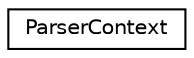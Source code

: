 digraph "Graphical Class Hierarchy"
{
 // LATEX_PDF_SIZE
  edge [fontname="Helvetica",fontsize="10",labelfontname="Helvetica",labelfontsize="10"];
  node [fontname="Helvetica",fontsize="10",shape=record];
  rankdir="LR";
  Node0 [label="ParserContext",height=0.2,width=0.4,color="black", fillcolor="white", style="filled",URL="$structoperations__research_1_1fz_1_1_parser_context.html",tooltip=" "];
}
